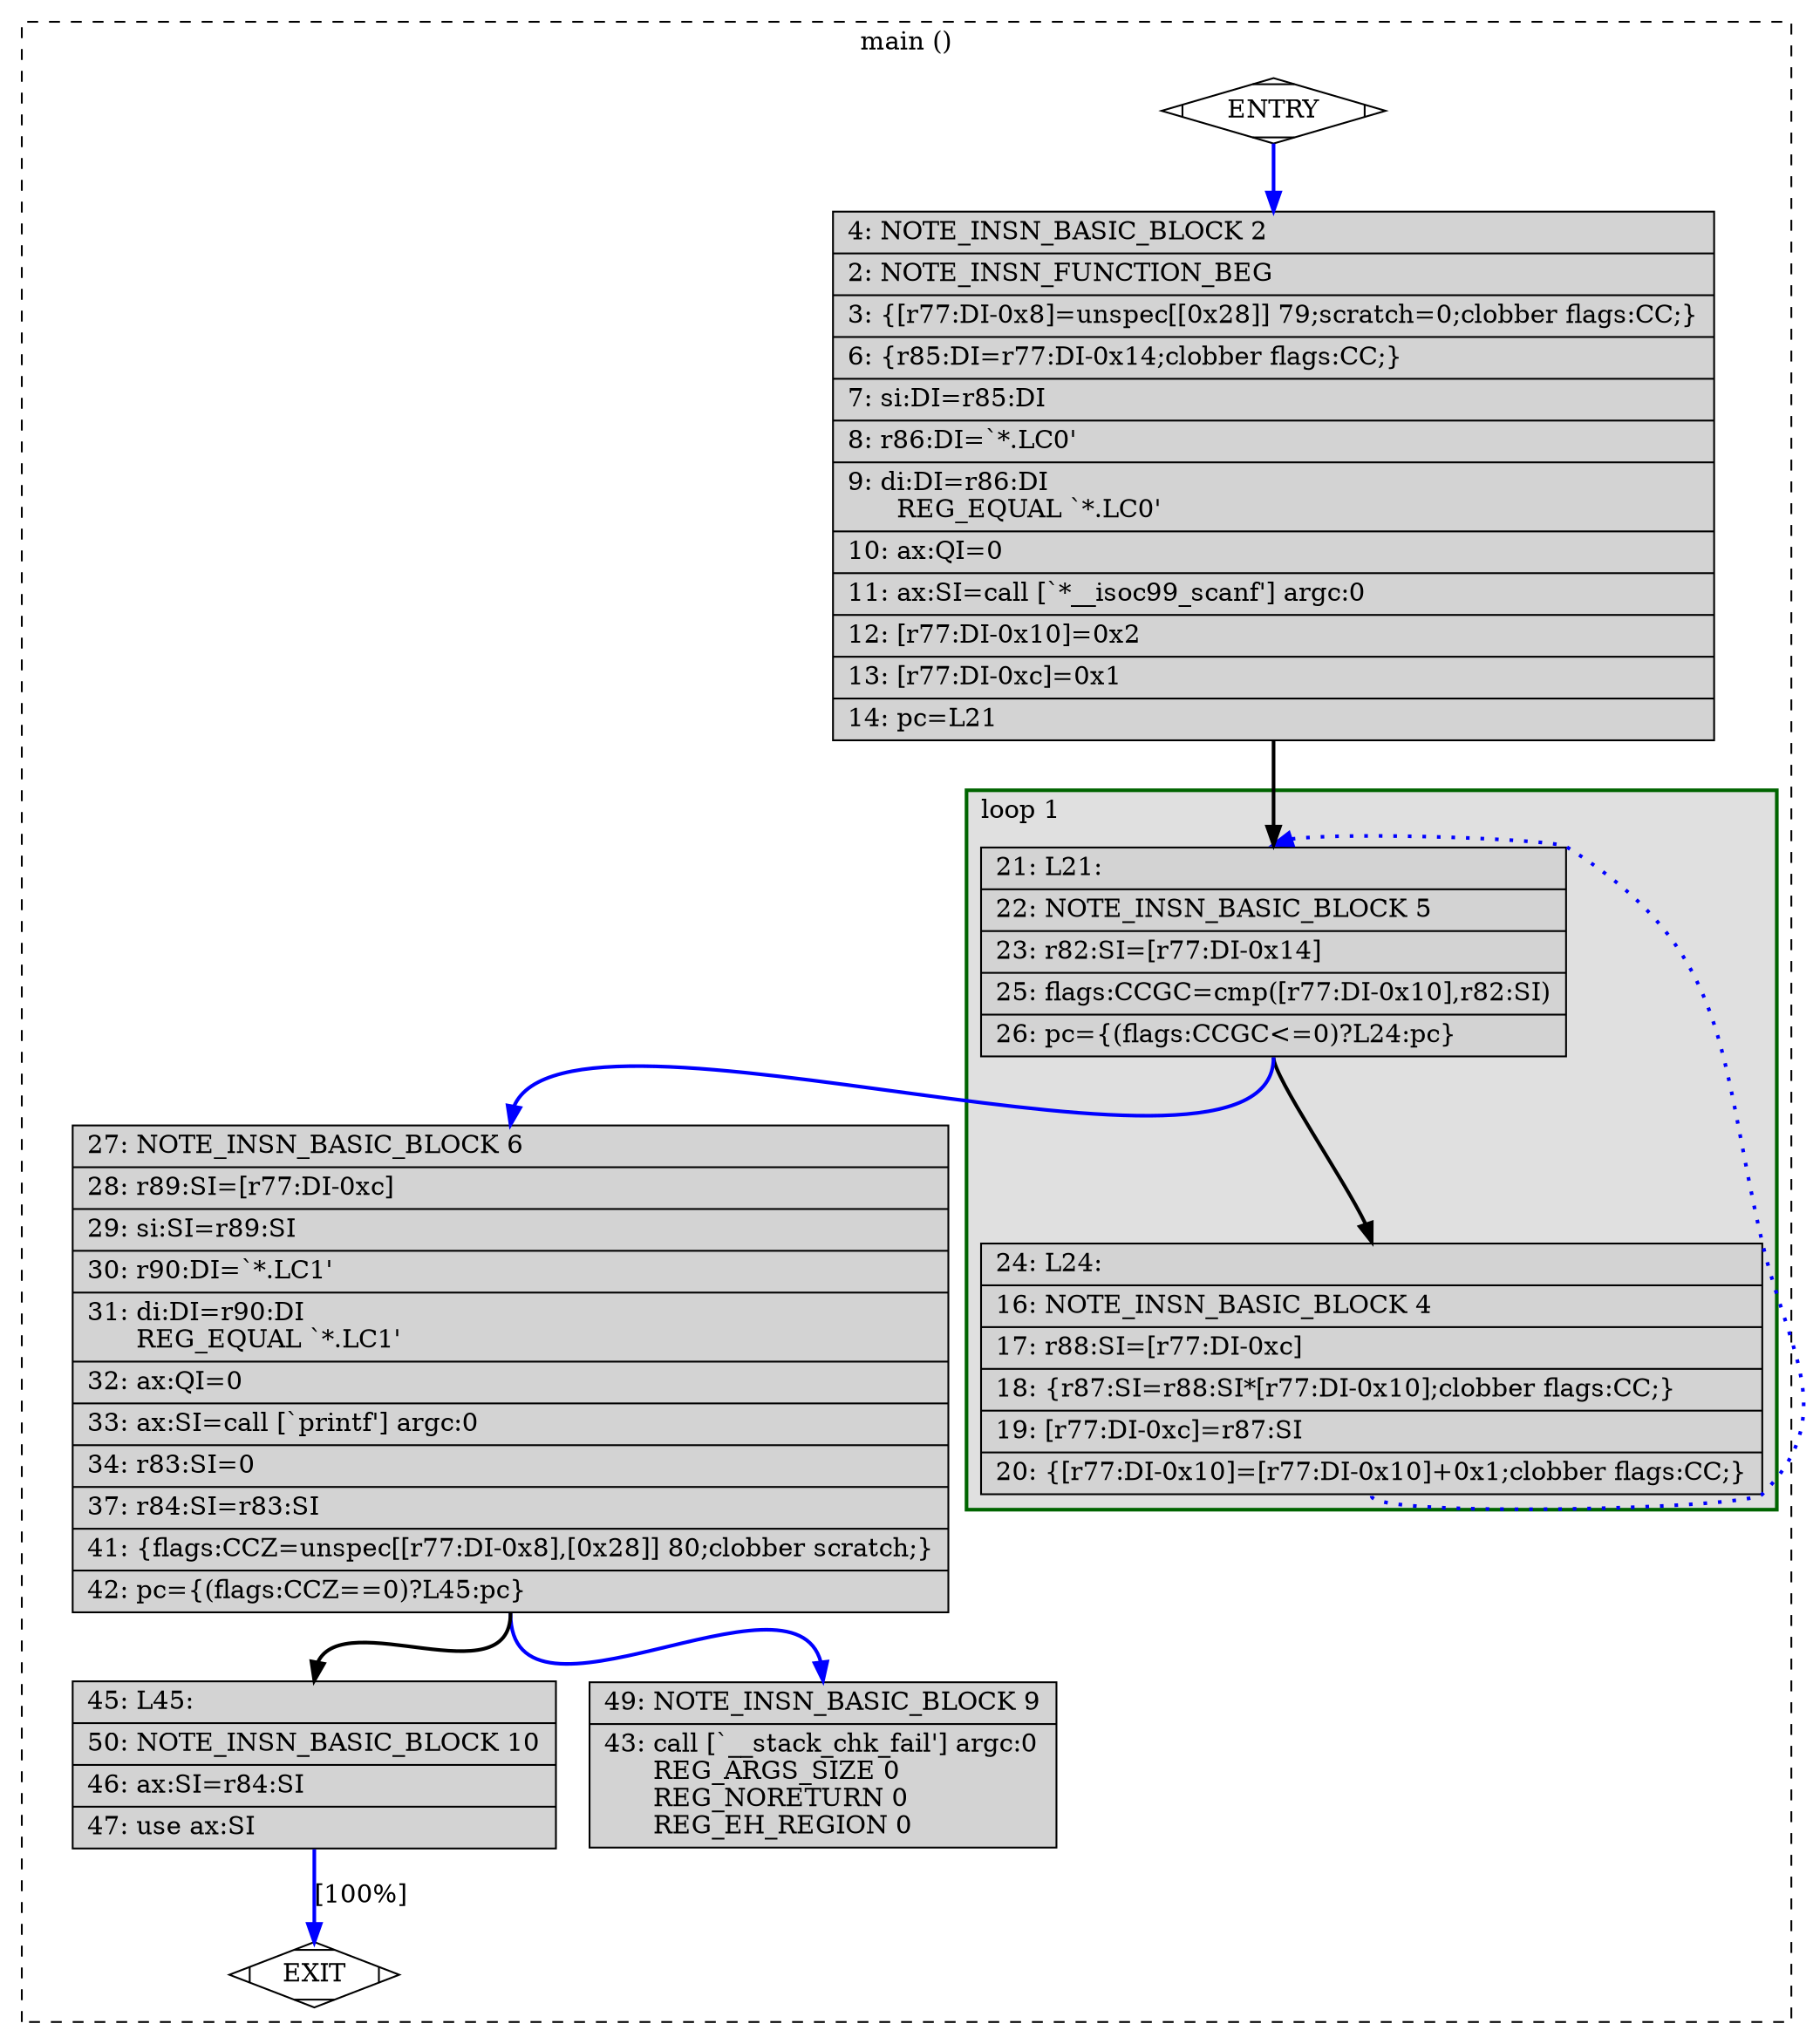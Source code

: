 digraph "a-main.c.245r.expand" {
overlap=false;
subgraph "cluster_main" {
	style="dashed";
	color="black";
	label="main ()";
	subgraph cluster_0_1 {
	style="filled";
	color="darkgreen";
	fillcolor="grey88";
	label="loop 1";
	labeljust=l;
	penwidth=2;
	fn_0_basic_block_5 [shape=record,style=filled,fillcolor=lightgrey,label="{\ \ \ 21:\ L21:\l\
|\ \ \ 22:\ NOTE_INSN_BASIC_BLOCK\ 5\l\
|\ \ \ 23:\ r82:SI=[r77:DI-0x14]\l\
|\ \ \ 25:\ flags:CCGC=cmp([r77:DI-0x10],r82:SI)\l\
|\ \ \ 26:\ pc=\{(flags:CCGC\<=0)?L24:pc\}\l\
}"];

	fn_0_basic_block_4 [shape=record,style=filled,fillcolor=lightgrey,label="{\ \ \ 24:\ L24:\l\
|\ \ \ 16:\ NOTE_INSN_BASIC_BLOCK\ 4\l\
|\ \ \ 17:\ r88:SI=[r77:DI-0xc]\l\
|\ \ \ 18:\ \{r87:SI=r88:SI*[r77:DI-0x10];clobber\ flags:CC;\}\l\
|\ \ \ 19:\ [r77:DI-0xc]=r87:SI\l\
|\ \ \ 20:\ \{[r77:DI-0x10]=[r77:DI-0x10]+0x1;clobber\ flags:CC;\}\l\
}"];

	}
	fn_0_basic_block_0 [shape=Mdiamond,style=filled,fillcolor=white,label="ENTRY"];

	fn_0_basic_block_1 [shape=Mdiamond,style=filled,fillcolor=white,label="EXIT"];

	fn_0_basic_block_2 [shape=record,style=filled,fillcolor=lightgrey,label="{\ \ \ \ 4:\ NOTE_INSN_BASIC_BLOCK\ 2\l\
|\ \ \ \ 2:\ NOTE_INSN_FUNCTION_BEG\l\
|\ \ \ \ 3:\ \{[r77:DI-0x8]=unspec[[0x28]]\ 79;scratch=0;clobber\ flags:CC;\}\l\
|\ \ \ \ 6:\ \{r85:DI=r77:DI-0x14;clobber\ flags:CC;\}\l\
|\ \ \ \ 7:\ si:DI=r85:DI\l\
|\ \ \ \ 8:\ r86:DI=`*.LC0'\l\
|\ \ \ \ 9:\ di:DI=r86:DI\l\
\ \ \ \ \ \ REG_EQUAL\ `*.LC0'\l\
|\ \ \ 10:\ ax:QI=0\l\
|\ \ \ 11:\ ax:SI=call\ [`*__isoc99_scanf']\ argc:0\l\
|\ \ \ 12:\ [r77:DI-0x10]=0x2\l\
|\ \ \ 13:\ [r77:DI-0xc]=0x1\l\
|\ \ \ 14:\ pc=L21\l\
}"];

	fn_0_basic_block_6 [shape=record,style=filled,fillcolor=lightgrey,label="{\ \ \ 27:\ NOTE_INSN_BASIC_BLOCK\ 6\l\
|\ \ \ 28:\ r89:SI=[r77:DI-0xc]\l\
|\ \ \ 29:\ si:SI=r89:SI\l\
|\ \ \ 30:\ r90:DI=`*.LC1'\l\
|\ \ \ 31:\ di:DI=r90:DI\l\
\ \ \ \ \ \ REG_EQUAL\ `*.LC1'\l\
|\ \ \ 32:\ ax:QI=0\l\
|\ \ \ 33:\ ax:SI=call\ [`printf']\ argc:0\l\
|\ \ \ 34:\ r83:SI=0\l\
|\ \ \ 37:\ r84:SI=r83:SI\l\
|\ \ \ 41:\ \{flags:CCZ=unspec[[r77:DI-0x8],[0x28]]\ 80;clobber\ scratch;\}\l\
|\ \ \ 42:\ pc=\{(flags:CCZ==0)?L45:pc\}\l\
}"];

	fn_0_basic_block_9 [shape=record,style=filled,fillcolor=lightgrey,label="{\ \ \ 49:\ NOTE_INSN_BASIC_BLOCK\ 9\l\
|\ \ \ 43:\ call\ [`__stack_chk_fail']\ argc:0\l\
\ \ \ \ \ \ REG_ARGS_SIZE\ 0\l\
\ \ \ \ \ \ REG_NORETURN\ 0\l\
\ \ \ \ \ \ REG_EH_REGION\ 0\l\
}"];

	fn_0_basic_block_10 [shape=record,style=filled,fillcolor=lightgrey,label="{\ \ \ 45:\ L45:\l\
|\ \ \ 50:\ NOTE_INSN_BASIC_BLOCK\ 10\l\
|\ \ \ 46:\ ax:SI=r84:SI\l\
|\ \ \ 47:\ use\ ax:SI\l\
}"];

	fn_0_basic_block_0:s -> fn_0_basic_block_2:n [style="solid,bold",color=blue,weight=100,constraint=true];
	fn_0_basic_block_2:s -> fn_0_basic_block_5:n [style="solid,bold",color=black,weight=10,constraint=true];
	fn_0_basic_block_4:s -> fn_0_basic_block_5:n [style="dotted,bold",color=blue,weight=10,constraint=false];
	fn_0_basic_block_5:s -> fn_0_basic_block_4:n [style="solid,bold",color=black,weight=10,constraint=true];
	fn_0_basic_block_5:s -> fn_0_basic_block_6:n [style="solid,bold",color=blue,weight=100,constraint=true];
	fn_0_basic_block_6:s -> fn_0_basic_block_10:n [style="solid,bold",color=black,weight=10,constraint=true];
	fn_0_basic_block_6:s -> fn_0_basic_block_9:n [style="solid,bold",color=blue,weight=100,constraint=true];
	fn_0_basic_block_10:s -> fn_0_basic_block_1:n [style="solid,bold",color=blue,weight=100,constraint=true,label="[100%]"];
	fn_0_basic_block_0:s -> fn_0_basic_block_1:n [style="invis",constraint=true];
}
}
